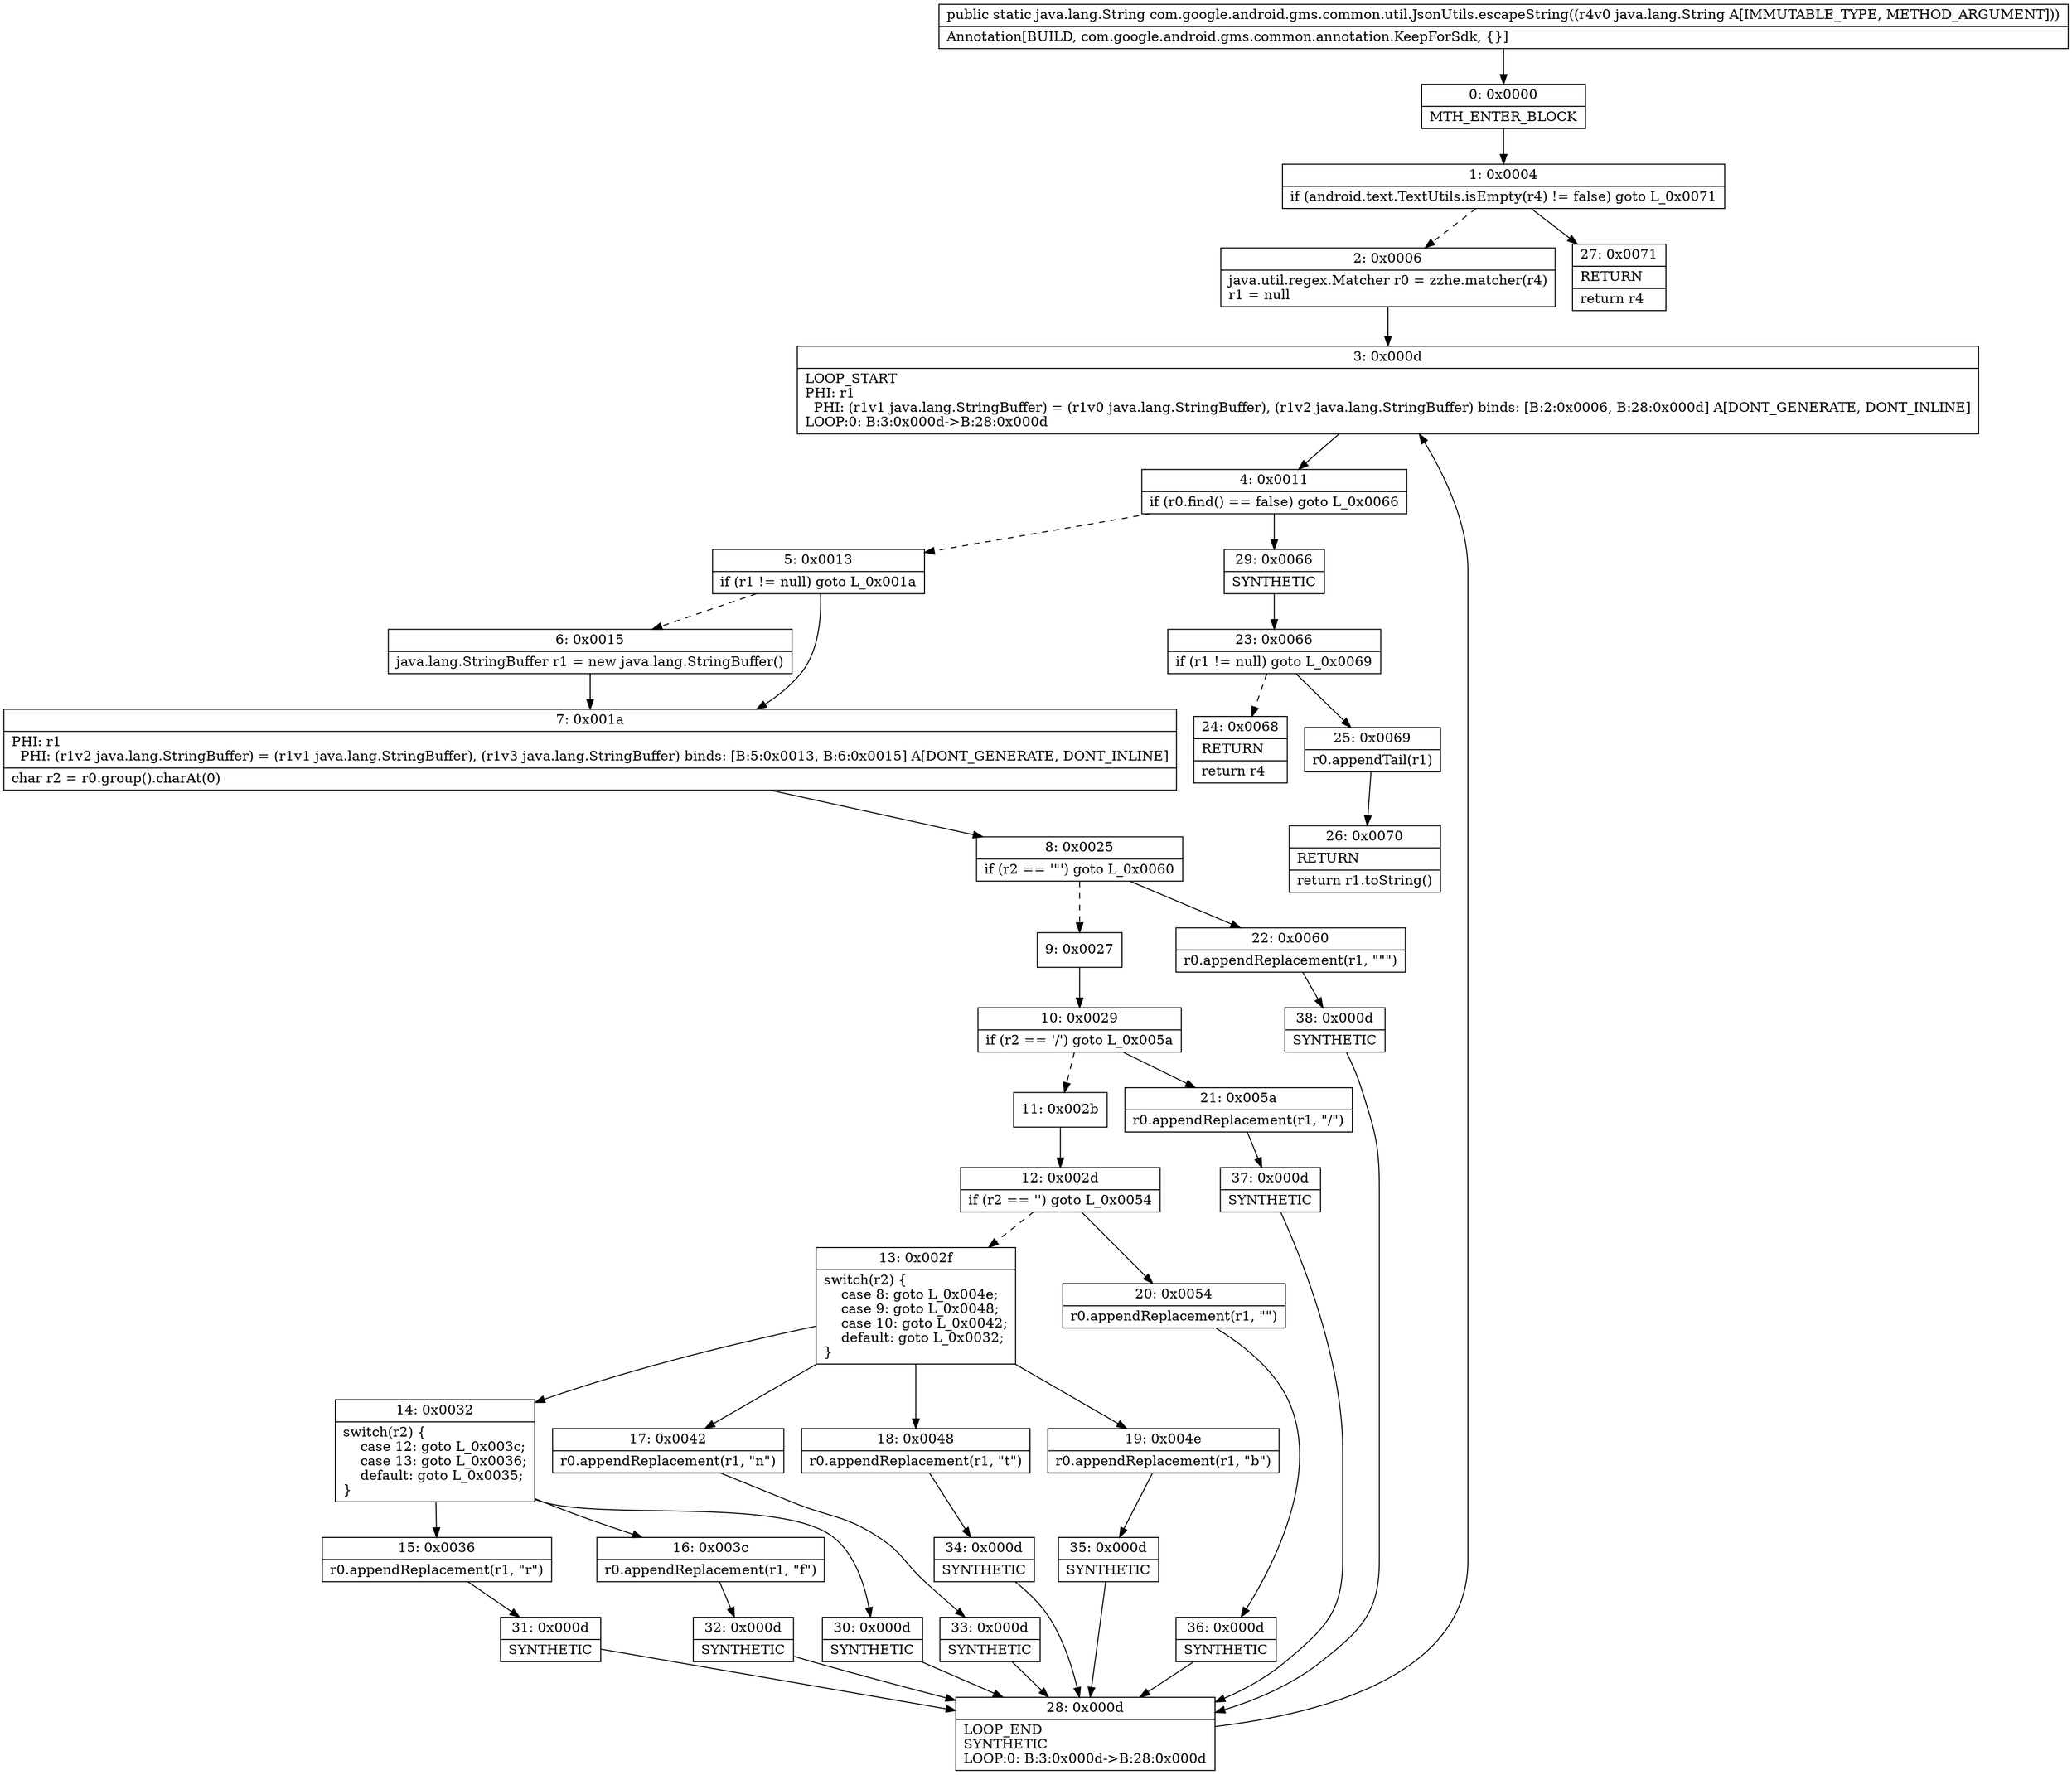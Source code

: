 digraph "CFG forcom.google.android.gms.common.util.JsonUtils.escapeString(Ljava\/lang\/String;)Ljava\/lang\/String;" {
Node_0 [shape=record,label="{0\:\ 0x0000|MTH_ENTER_BLOCK\l}"];
Node_1 [shape=record,label="{1\:\ 0x0004|if (android.text.TextUtils.isEmpty(r4) != false) goto L_0x0071\l}"];
Node_2 [shape=record,label="{2\:\ 0x0006|java.util.regex.Matcher r0 = zzhe.matcher(r4)\lr1 = null\l}"];
Node_3 [shape=record,label="{3\:\ 0x000d|LOOP_START\lPHI: r1 \l  PHI: (r1v1 java.lang.StringBuffer) = (r1v0 java.lang.StringBuffer), (r1v2 java.lang.StringBuffer) binds: [B:2:0x0006, B:28:0x000d] A[DONT_GENERATE, DONT_INLINE]\lLOOP:0: B:3:0x000d\-\>B:28:0x000d\l}"];
Node_4 [shape=record,label="{4\:\ 0x0011|if (r0.find() == false) goto L_0x0066\l}"];
Node_5 [shape=record,label="{5\:\ 0x0013|if (r1 != null) goto L_0x001a\l}"];
Node_6 [shape=record,label="{6\:\ 0x0015|java.lang.StringBuffer r1 = new java.lang.StringBuffer()\l}"];
Node_7 [shape=record,label="{7\:\ 0x001a|PHI: r1 \l  PHI: (r1v2 java.lang.StringBuffer) = (r1v1 java.lang.StringBuffer), (r1v3 java.lang.StringBuffer) binds: [B:5:0x0013, B:6:0x0015] A[DONT_GENERATE, DONT_INLINE]\l|char r2 = r0.group().charAt(0)\l}"];
Node_8 [shape=record,label="{8\:\ 0x0025|if (r2 == '\"') goto L_0x0060\l}"];
Node_9 [shape=record,label="{9\:\ 0x0027}"];
Node_10 [shape=record,label="{10\:\ 0x0029|if (r2 == '\/') goto L_0x005a\l}"];
Node_11 [shape=record,label="{11\:\ 0x002b}"];
Node_12 [shape=record,label="{12\:\ 0x002d|if (r2 == '') goto L_0x0054\l}"];
Node_13 [shape=record,label="{13\:\ 0x002f|switch(r2) \{\l    case 8: goto L_0x004e;\l    case 9: goto L_0x0048;\l    case 10: goto L_0x0042;\l    default: goto L_0x0032;\l\}\l}"];
Node_14 [shape=record,label="{14\:\ 0x0032|switch(r2) \{\l    case 12: goto L_0x003c;\l    case 13: goto L_0x0036;\l    default: goto L_0x0035;\l\}\l}"];
Node_15 [shape=record,label="{15\:\ 0x0036|r0.appendReplacement(r1, \"r\")\l}"];
Node_16 [shape=record,label="{16\:\ 0x003c|r0.appendReplacement(r1, \"f\")\l}"];
Node_17 [shape=record,label="{17\:\ 0x0042|r0.appendReplacement(r1, \"n\")\l}"];
Node_18 [shape=record,label="{18\:\ 0x0048|r0.appendReplacement(r1, \"t\")\l}"];
Node_19 [shape=record,label="{19\:\ 0x004e|r0.appendReplacement(r1, \"b\")\l}"];
Node_20 [shape=record,label="{20\:\ 0x0054|r0.appendReplacement(r1, \"\")\l}"];
Node_21 [shape=record,label="{21\:\ 0x005a|r0.appendReplacement(r1, \"\/\")\l}"];
Node_22 [shape=record,label="{22\:\ 0x0060|r0.appendReplacement(r1, \"\"\")\l}"];
Node_23 [shape=record,label="{23\:\ 0x0066|if (r1 != null) goto L_0x0069\l}"];
Node_24 [shape=record,label="{24\:\ 0x0068|RETURN\l|return r4\l}"];
Node_25 [shape=record,label="{25\:\ 0x0069|r0.appendTail(r1)\l}"];
Node_26 [shape=record,label="{26\:\ 0x0070|RETURN\l|return r1.toString()\l}"];
Node_27 [shape=record,label="{27\:\ 0x0071|RETURN\l|return r4\l}"];
Node_28 [shape=record,label="{28\:\ 0x000d|LOOP_END\lSYNTHETIC\lLOOP:0: B:3:0x000d\-\>B:28:0x000d\l}"];
Node_29 [shape=record,label="{29\:\ 0x0066|SYNTHETIC\l}"];
Node_30 [shape=record,label="{30\:\ 0x000d|SYNTHETIC\l}"];
Node_31 [shape=record,label="{31\:\ 0x000d|SYNTHETIC\l}"];
Node_32 [shape=record,label="{32\:\ 0x000d|SYNTHETIC\l}"];
Node_33 [shape=record,label="{33\:\ 0x000d|SYNTHETIC\l}"];
Node_34 [shape=record,label="{34\:\ 0x000d|SYNTHETIC\l}"];
Node_35 [shape=record,label="{35\:\ 0x000d|SYNTHETIC\l}"];
Node_36 [shape=record,label="{36\:\ 0x000d|SYNTHETIC\l}"];
Node_37 [shape=record,label="{37\:\ 0x000d|SYNTHETIC\l}"];
Node_38 [shape=record,label="{38\:\ 0x000d|SYNTHETIC\l}"];
MethodNode[shape=record,label="{public static java.lang.String com.google.android.gms.common.util.JsonUtils.escapeString((r4v0 java.lang.String A[IMMUTABLE_TYPE, METHOD_ARGUMENT]))  | Annotation[BUILD, com.google.android.gms.common.annotation.KeepForSdk, \{\}]\l}"];
MethodNode -> Node_0;
Node_0 -> Node_1;
Node_1 -> Node_2[style=dashed];
Node_1 -> Node_27;
Node_2 -> Node_3;
Node_3 -> Node_4;
Node_4 -> Node_5[style=dashed];
Node_4 -> Node_29;
Node_5 -> Node_6[style=dashed];
Node_5 -> Node_7;
Node_6 -> Node_7;
Node_7 -> Node_8;
Node_8 -> Node_9[style=dashed];
Node_8 -> Node_22;
Node_9 -> Node_10;
Node_10 -> Node_11[style=dashed];
Node_10 -> Node_21;
Node_11 -> Node_12;
Node_12 -> Node_13[style=dashed];
Node_12 -> Node_20;
Node_13 -> Node_14;
Node_13 -> Node_17;
Node_13 -> Node_18;
Node_13 -> Node_19;
Node_14 -> Node_15;
Node_14 -> Node_16;
Node_14 -> Node_30;
Node_15 -> Node_31;
Node_16 -> Node_32;
Node_17 -> Node_33;
Node_18 -> Node_34;
Node_19 -> Node_35;
Node_20 -> Node_36;
Node_21 -> Node_37;
Node_22 -> Node_38;
Node_23 -> Node_24[style=dashed];
Node_23 -> Node_25;
Node_25 -> Node_26;
Node_28 -> Node_3;
Node_29 -> Node_23;
Node_30 -> Node_28;
Node_31 -> Node_28;
Node_32 -> Node_28;
Node_33 -> Node_28;
Node_34 -> Node_28;
Node_35 -> Node_28;
Node_36 -> Node_28;
Node_37 -> Node_28;
Node_38 -> Node_28;
}

